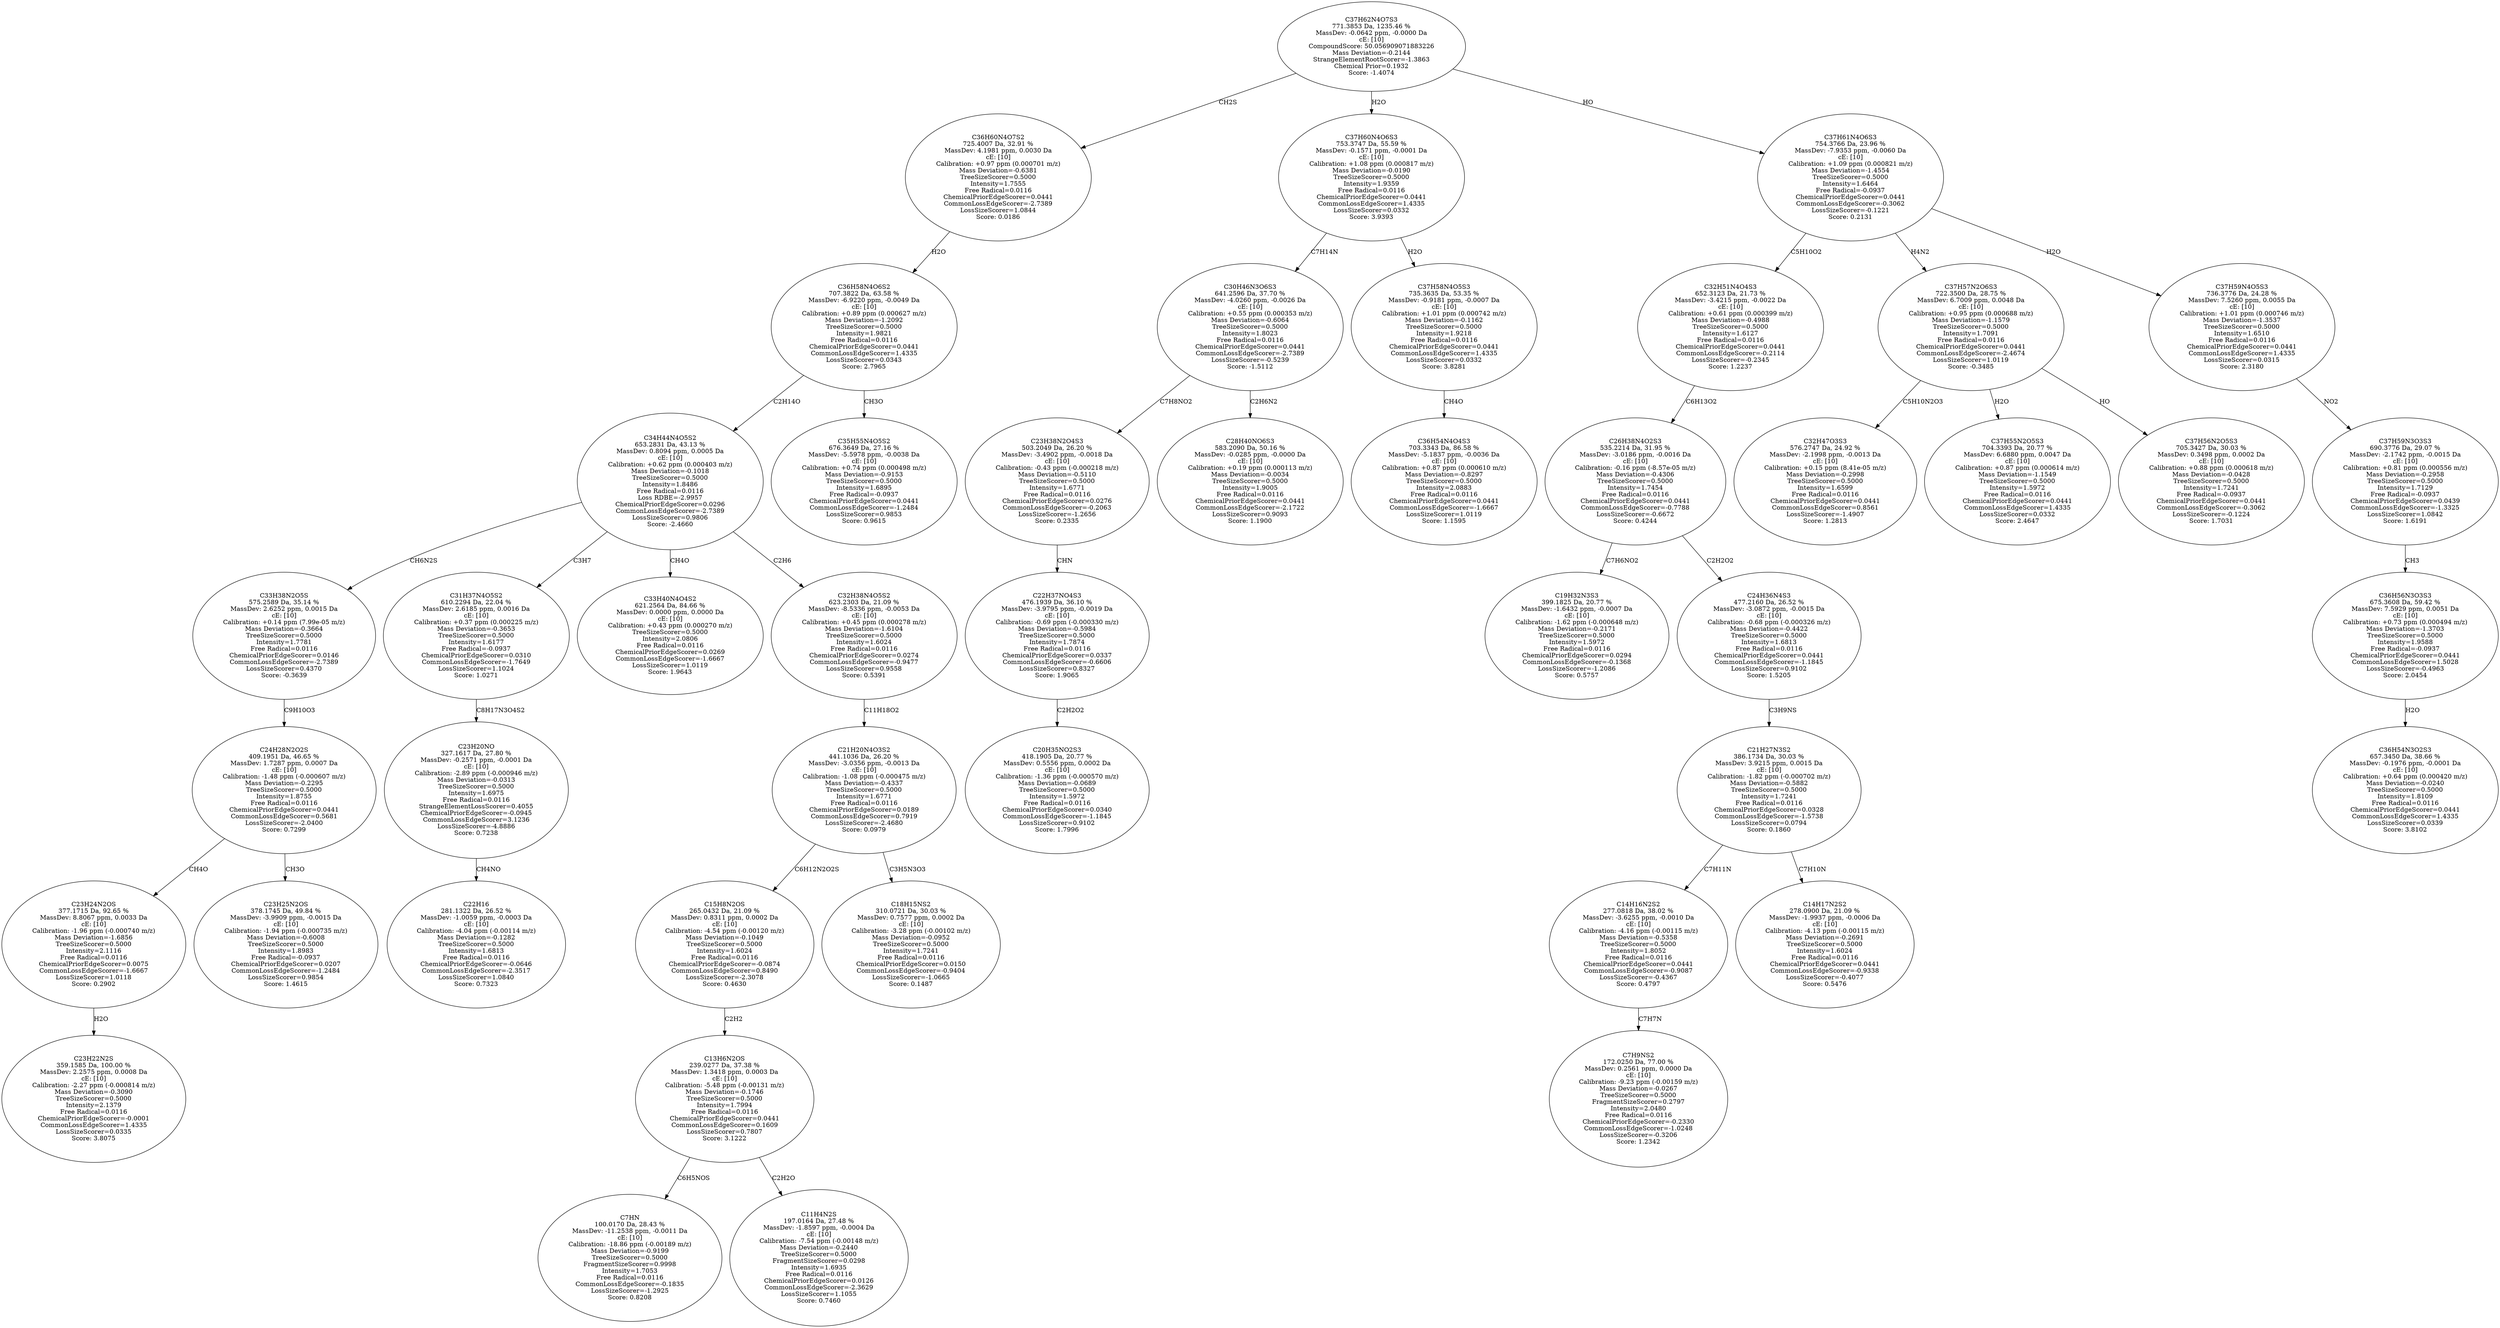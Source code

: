 strict digraph {
v1 [label="C23H22N2S\n359.1585 Da, 100.00 %\nMassDev: 2.2575 ppm, 0.0008 Da\ncE: [10]\nCalibration: -2.27 ppm (-0.000814 m/z)\nMass Deviation=-0.3090\nTreeSizeScorer=0.5000\nIntensity=2.1379\nFree Radical=0.0116\nChemicalPriorEdgeScorer=-0.0001\nCommonLossEdgeScorer=1.4335\nLossSizeScorer=0.0335\nScore: 3.8075"];
v2 [label="C23H24N2OS\n377.1715 Da, 92.65 %\nMassDev: 8.8067 ppm, 0.0033 Da\ncE: [10]\nCalibration: -1.96 ppm (-0.000740 m/z)\nMass Deviation=-1.6856\nTreeSizeScorer=0.5000\nIntensity=2.1116\nFree Radical=0.0116\nChemicalPriorEdgeScorer=0.0075\nCommonLossEdgeScorer=-1.6667\nLossSizeScorer=1.0118\nScore: 0.2902"];
v3 [label="C23H25N2OS\n378.1745 Da, 49.84 %\nMassDev: -3.9909 ppm, -0.0015 Da\ncE: [10]\nCalibration: -1.94 ppm (-0.000735 m/z)\nMass Deviation=-0.6008\nTreeSizeScorer=0.5000\nIntensity=1.8983\nFree Radical=-0.0937\nChemicalPriorEdgeScorer=0.0207\nCommonLossEdgeScorer=-1.2484\nLossSizeScorer=0.9854\nScore: 1.4615"];
v4 [label="C24H28N2O2S\n409.1951 Da, 46.65 %\nMassDev: 1.7287 ppm, 0.0007 Da\ncE: [10]\nCalibration: -1.48 ppm (-0.000607 m/z)\nMass Deviation=-0.2295\nTreeSizeScorer=0.5000\nIntensity=1.8755\nFree Radical=0.0116\nChemicalPriorEdgeScorer=0.0441\nCommonLossEdgeScorer=0.5681\nLossSizeScorer=-2.0400\nScore: 0.7299"];
v5 [label="C33H38N2O5S\n575.2589 Da, 35.14 %\nMassDev: 2.6252 ppm, 0.0015 Da\ncE: [10]\nCalibration: +0.14 ppm (7.99e-05 m/z)\nMass Deviation=-0.3664\nTreeSizeScorer=0.5000\nIntensity=1.7781\nFree Radical=0.0116\nChemicalPriorEdgeScorer=0.0146\nCommonLossEdgeScorer=-2.7389\nLossSizeScorer=0.4370\nScore: -0.3639"];
v6 [label="C22H16\n281.1322 Da, 26.52 %\nMassDev: -1.0059 ppm, -0.0003 Da\ncE: [10]\nCalibration: -4.04 ppm (-0.00114 m/z)\nMass Deviation=-0.1282\nTreeSizeScorer=0.5000\nIntensity=1.6813\nFree Radical=0.0116\nChemicalPriorEdgeScorer=-0.0646\nCommonLossEdgeScorer=-2.3517\nLossSizeScorer=1.0840\nScore: 0.7323"];
v7 [label="C23H20NO\n327.1617 Da, 27.80 %\nMassDev: -0.2571 ppm, -0.0001 Da\ncE: [10]\nCalibration: -2.89 ppm (-0.000946 m/z)\nMass Deviation=-0.0313\nTreeSizeScorer=0.5000\nIntensity=1.6975\nFree Radical=0.0116\nStrangeElementLossScorer=0.4055\nChemicalPriorEdgeScorer=-0.0945\nCommonLossEdgeScorer=3.1236\nLossSizeScorer=-4.8886\nScore: 0.7238"];
v8 [label="C31H37N4O5S2\n610.2294 Da, 22.04 %\nMassDev: 2.6185 ppm, 0.0016 Da\ncE: [10]\nCalibration: +0.37 ppm (0.000225 m/z)\nMass Deviation=-0.3653\nTreeSizeScorer=0.5000\nIntensity=1.6177\nFree Radical=-0.0937\nChemicalPriorEdgeScorer=0.0310\nCommonLossEdgeScorer=-1.7649\nLossSizeScorer=1.1024\nScore: 1.0271"];
v9 [label="C33H40N4O4S2\n621.2564 Da, 84.66 %\nMassDev: 0.0000 ppm, 0.0000 Da\ncE: [10]\nCalibration: +0.43 ppm (0.000270 m/z)\nTreeSizeScorer=0.5000\nIntensity=2.0806\nFree Radical=0.0116\nChemicalPriorEdgeScorer=0.0269\nCommonLossEdgeScorer=-1.6667\nLossSizeScorer=1.0119\nScore: 1.9643"];
v10 [label="C7HN\n100.0170 Da, 28.43 %\nMassDev: -11.2538 ppm, -0.0011 Da\ncE: [10]\nCalibration: -18.86 ppm (-0.00189 m/z)\nMass Deviation=-0.9199\nTreeSizeScorer=0.5000\nFragmentSizeScorer=0.9998\nIntensity=1.7053\nFree Radical=0.0116\nCommonLossEdgeScorer=-0.1835\nLossSizeScorer=-1.2925\nScore: 0.8208"];
v11 [label="C11H4N2S\n197.0164 Da, 27.48 %\nMassDev: -1.8597 ppm, -0.0004 Da\ncE: [10]\nCalibration: -7.54 ppm (-0.00148 m/z)\nMass Deviation=-0.2440\nTreeSizeScorer=0.5000\nFragmentSizeScorer=0.0298\nIntensity=1.6935\nFree Radical=0.0116\nChemicalPriorEdgeScorer=0.0126\nCommonLossEdgeScorer=-2.3629\nLossSizeScorer=1.1055\nScore: 0.7460"];
v12 [label="C13H6N2OS\n239.0277 Da, 37.38 %\nMassDev: 1.3418 ppm, 0.0003 Da\ncE: [10]\nCalibration: -5.48 ppm (-0.00131 m/z)\nMass Deviation=-0.1746\nTreeSizeScorer=0.5000\nIntensity=1.7994\nFree Radical=0.0116\nChemicalPriorEdgeScorer=0.0441\nCommonLossEdgeScorer=0.1609\nLossSizeScorer=0.7807\nScore: 3.1222"];
v13 [label="C15H8N2OS\n265.0432 Da, 21.09 %\nMassDev: 0.8311 ppm, 0.0002 Da\ncE: [10]\nCalibration: -4.54 ppm (-0.00120 m/z)\nMass Deviation=-0.1049\nTreeSizeScorer=0.5000\nIntensity=1.6024\nFree Radical=0.0116\nChemicalPriorEdgeScorer=-0.0874\nCommonLossEdgeScorer=0.8490\nLossSizeScorer=-2.3078\nScore: 0.4630"];
v14 [label="C18H15NS2\n310.0721 Da, 30.03 %\nMassDev: 0.7577 ppm, 0.0002 Da\ncE: [10]\nCalibration: -3.28 ppm (-0.00102 m/z)\nMass Deviation=-0.0952\nTreeSizeScorer=0.5000\nIntensity=1.7241\nFree Radical=0.0116\nChemicalPriorEdgeScorer=0.0150\nCommonLossEdgeScorer=-0.9404\nLossSizeScorer=-1.0665\nScore: 0.1487"];
v15 [label="C21H20N4O3S2\n441.1036 Da, 26.20 %\nMassDev: -3.0356 ppm, -0.0013 Da\ncE: [10]\nCalibration: -1.08 ppm (-0.000475 m/z)\nMass Deviation=-0.4337\nTreeSizeScorer=0.5000\nIntensity=1.6771\nFree Radical=0.0116\nChemicalPriorEdgeScorer=0.0189\nCommonLossEdgeScorer=0.7919\nLossSizeScorer=-2.4680\nScore: 0.0979"];
v16 [label="C32H38N4O5S2\n623.2303 Da, 21.09 %\nMassDev: -8.5336 ppm, -0.0053 Da\ncE: [10]\nCalibration: +0.45 ppm (0.000278 m/z)\nMass Deviation=-1.6104\nTreeSizeScorer=0.5000\nIntensity=1.6024\nFree Radical=0.0116\nChemicalPriorEdgeScorer=0.0274\nCommonLossEdgeScorer=-0.9477\nLossSizeScorer=0.9558\nScore: 0.5391"];
v17 [label="C34H44N4O5S2\n653.2831 Da, 43.13 %\nMassDev: 0.8094 ppm, 0.0005 Da\ncE: [10]\nCalibration: +0.62 ppm (0.000403 m/z)\nMass Deviation=-0.1018\nTreeSizeScorer=0.5000\nIntensity=1.8486\nFree Radical=0.0116\nLoss RDBE=-2.9957\nChemicalPriorEdgeScorer=0.0296\nCommonLossEdgeScorer=-2.7389\nLossSizeScorer=0.9806\nScore: -2.4660"];
v18 [label="C35H55N4O5S2\n676.3649 Da, 27.16 %\nMassDev: -5.5978 ppm, -0.0038 Da\ncE: [10]\nCalibration: +0.74 ppm (0.000498 m/z)\nMass Deviation=-0.9153\nTreeSizeScorer=0.5000\nIntensity=1.6895\nFree Radical=-0.0937\nChemicalPriorEdgeScorer=0.0441\nCommonLossEdgeScorer=-1.2484\nLossSizeScorer=0.9853\nScore: 0.9615"];
v19 [label="C36H58N4O6S2\n707.3822 Da, 63.58 %\nMassDev: -6.9220 ppm, -0.0049 Da\ncE: [10]\nCalibration: +0.89 ppm (0.000627 m/z)\nMass Deviation=-1.2092\nTreeSizeScorer=0.5000\nIntensity=1.9821\nFree Radical=0.0116\nChemicalPriorEdgeScorer=0.0441\nCommonLossEdgeScorer=1.4335\nLossSizeScorer=0.0343\nScore: 2.7965"];
v20 [label="C36H60N4O7S2\n725.4007 Da, 32.91 %\nMassDev: 4.1981 ppm, 0.0030 Da\ncE: [10]\nCalibration: +0.97 ppm (0.000701 m/z)\nMass Deviation=-0.6381\nTreeSizeScorer=0.5000\nIntensity=1.7555\nFree Radical=0.0116\nChemicalPriorEdgeScorer=0.0441\nCommonLossEdgeScorer=-2.7389\nLossSizeScorer=1.0844\nScore: 0.0186"];
v21 [label="C20H35NO2S3\n418.1905 Da, 20.77 %\nMassDev: 0.5556 ppm, 0.0002 Da\ncE: [10]\nCalibration: -1.36 ppm (-0.000570 m/z)\nMass Deviation=-0.0689\nTreeSizeScorer=0.5000\nIntensity=1.5972\nFree Radical=0.0116\nChemicalPriorEdgeScorer=0.0340\nCommonLossEdgeScorer=-1.1845\nLossSizeScorer=0.9102\nScore: 1.7996"];
v22 [label="C22H37NO4S3\n476.1939 Da, 36.10 %\nMassDev: -3.9795 ppm, -0.0019 Da\ncE: [10]\nCalibration: -0.69 ppm (-0.000330 m/z)\nMass Deviation=-0.5984\nTreeSizeScorer=0.5000\nIntensity=1.7874\nFree Radical=0.0116\nChemicalPriorEdgeScorer=0.0337\nCommonLossEdgeScorer=-0.6606\nLossSizeScorer=0.8327\nScore: 1.9065"];
v23 [label="C23H38N2O4S3\n503.2049 Da, 26.20 %\nMassDev: -3.4902 ppm, -0.0018 Da\ncE: [10]\nCalibration: -0.43 ppm (-0.000218 m/z)\nMass Deviation=-0.5110\nTreeSizeScorer=0.5000\nIntensity=1.6771\nFree Radical=0.0116\nChemicalPriorEdgeScorer=0.0276\nCommonLossEdgeScorer=-0.2063\nLossSizeScorer=-1.2656\nScore: 0.2335"];
v24 [label="C28H40NO6S3\n583.2090 Da, 50.16 %\nMassDev: -0.0285 ppm, -0.0000 Da\ncE: [10]\nCalibration: +0.19 ppm (0.000113 m/z)\nMass Deviation=-0.0034\nTreeSizeScorer=0.5000\nIntensity=1.9005\nFree Radical=0.0116\nChemicalPriorEdgeScorer=0.0441\nCommonLossEdgeScorer=-2.1722\nLossSizeScorer=0.9093\nScore: 1.1900"];
v25 [label="C30H46N3O6S3\n641.2596 Da, 37.70 %\nMassDev: -4.0260 ppm, -0.0026 Da\ncE: [10]\nCalibration: +0.55 ppm (0.000353 m/z)\nMass Deviation=-0.6064\nTreeSizeScorer=0.5000\nIntensity=1.8023\nFree Radical=0.0116\nChemicalPriorEdgeScorer=0.0441\nCommonLossEdgeScorer=-2.7389\nLossSizeScorer=-0.5239\nScore: -1.5112"];
v26 [label="C36H54N4O4S3\n703.3343 Da, 86.58 %\nMassDev: -5.1837 ppm, -0.0036 Da\ncE: [10]\nCalibration: +0.87 ppm (0.000610 m/z)\nMass Deviation=-0.8297\nTreeSizeScorer=0.5000\nIntensity=2.0883\nFree Radical=0.0116\nChemicalPriorEdgeScorer=0.0441\nCommonLossEdgeScorer=-1.6667\nLossSizeScorer=1.0119\nScore: 1.1595"];
v27 [label="C37H58N4O5S3\n735.3635 Da, 53.35 %\nMassDev: -0.9181 ppm, -0.0007 Da\ncE: [10]\nCalibration: +1.01 ppm (0.000742 m/z)\nMass Deviation=-0.1162\nTreeSizeScorer=0.5000\nIntensity=1.9218\nFree Radical=0.0116\nChemicalPriorEdgeScorer=0.0441\nCommonLossEdgeScorer=1.4335\nLossSizeScorer=0.0332\nScore: 3.8281"];
v28 [label="C37H60N4O6S3\n753.3747 Da, 55.59 %\nMassDev: -0.1571 ppm, -0.0001 Da\ncE: [10]\nCalibration: +1.08 ppm (0.000817 m/z)\nMass Deviation=-0.0190\nTreeSizeScorer=0.5000\nIntensity=1.9359\nFree Radical=0.0116\nChemicalPriorEdgeScorer=0.0441\nCommonLossEdgeScorer=1.4335\nLossSizeScorer=0.0332\nScore: 3.9393"];
v29 [label="C19H32N3S3\n399.1825 Da, 20.77 %\nMassDev: -1.6432 ppm, -0.0007 Da\ncE: [10]\nCalibration: -1.62 ppm (-0.000648 m/z)\nMass Deviation=-0.2171\nTreeSizeScorer=0.5000\nIntensity=1.5972\nFree Radical=0.0116\nChemicalPriorEdgeScorer=0.0294\nCommonLossEdgeScorer=-0.1368\nLossSizeScorer=-1.2086\nScore: 0.5757"];
v30 [label="C7H9NS2\n172.0250 Da, 77.00 %\nMassDev: 0.2561 ppm, 0.0000 Da\ncE: [10]\nCalibration: -9.23 ppm (-0.00159 m/z)\nMass Deviation=-0.0267\nTreeSizeScorer=0.5000\nFragmentSizeScorer=0.2797\nIntensity=2.0480\nFree Radical=0.0116\nChemicalPriorEdgeScorer=-0.2330\nCommonLossEdgeScorer=-1.0248\nLossSizeScorer=-0.3206\nScore: 1.2342"];
v31 [label="C14H16N2S2\n277.0818 Da, 38.02 %\nMassDev: -3.6255 ppm, -0.0010 Da\ncE: [10]\nCalibration: -4.16 ppm (-0.00115 m/z)\nMass Deviation=-0.5358\nTreeSizeScorer=0.5000\nIntensity=1.8052\nFree Radical=0.0116\nChemicalPriorEdgeScorer=0.0441\nCommonLossEdgeScorer=-0.9087\nLossSizeScorer=-0.4367\nScore: 0.4797"];
v32 [label="C14H17N2S2\n278.0900 Da, 21.09 %\nMassDev: -1.9937 ppm, -0.0006 Da\ncE: [10]\nCalibration: -4.13 ppm (-0.00115 m/z)\nMass Deviation=-0.2691\nTreeSizeScorer=0.5000\nIntensity=1.6024\nFree Radical=0.0116\nChemicalPriorEdgeScorer=0.0441\nCommonLossEdgeScorer=-0.9338\nLossSizeScorer=-0.4077\nScore: 0.5476"];
v33 [label="C21H27N3S2\n386.1734 Da, 30.03 %\nMassDev: 3.9215 ppm, 0.0015 Da\ncE: [10]\nCalibration: -1.82 ppm (-0.000702 m/z)\nMass Deviation=-0.5882\nTreeSizeScorer=0.5000\nIntensity=1.7241\nFree Radical=0.0116\nChemicalPriorEdgeScorer=0.0328\nCommonLossEdgeScorer=-1.5738\nLossSizeScorer=0.0794\nScore: 0.1860"];
v34 [label="C24H36N4S3\n477.2160 Da, 26.52 %\nMassDev: -3.0872 ppm, -0.0015 Da\ncE: [10]\nCalibration: -0.68 ppm (-0.000326 m/z)\nMass Deviation=-0.4422\nTreeSizeScorer=0.5000\nIntensity=1.6813\nFree Radical=0.0116\nChemicalPriorEdgeScorer=0.0441\nCommonLossEdgeScorer=-1.1845\nLossSizeScorer=0.9102\nScore: 1.5205"];
v35 [label="C26H38N4O2S3\n535.2214 Da, 31.95 %\nMassDev: -3.0186 ppm, -0.0016 Da\ncE: [10]\nCalibration: -0.16 ppm (-8.57e-05 m/z)\nMass Deviation=-0.4306\nTreeSizeScorer=0.5000\nIntensity=1.7454\nFree Radical=0.0116\nChemicalPriorEdgeScorer=0.0441\nCommonLossEdgeScorer=-0.7788\nLossSizeScorer=-0.6672\nScore: 0.4244"];
v36 [label="C32H51N4O4S3\n652.3123 Da, 21.73 %\nMassDev: -3.4215 ppm, -0.0022 Da\ncE: [10]\nCalibration: +0.61 ppm (0.000399 m/z)\nMass Deviation=-0.4988\nTreeSizeScorer=0.5000\nIntensity=1.6127\nFree Radical=0.0116\nChemicalPriorEdgeScorer=0.0441\nCommonLossEdgeScorer=-0.2114\nLossSizeScorer=-0.2345\nScore: 1.2237"];
v37 [label="C32H47O3S3\n576.2747 Da, 24.92 %\nMassDev: -2.1998 ppm, -0.0013 Da\ncE: [10]\nCalibration: +0.15 ppm (8.41e-05 m/z)\nMass Deviation=-0.2998\nTreeSizeScorer=0.5000\nIntensity=1.6599\nFree Radical=0.0116\nChemicalPriorEdgeScorer=0.0441\nCommonLossEdgeScorer=0.8561\nLossSizeScorer=-1.4907\nScore: 1.2813"];
v38 [label="C37H55N2O5S3\n704.3393 Da, 20.77 %\nMassDev: 6.6880 ppm, 0.0047 Da\ncE: [10]\nCalibration: +0.87 ppm (0.000614 m/z)\nMass Deviation=-1.1549\nTreeSizeScorer=0.5000\nIntensity=1.5972\nFree Radical=0.0116\nChemicalPriorEdgeScorer=0.0441\nCommonLossEdgeScorer=1.4335\nLossSizeScorer=0.0332\nScore: 2.4647"];
v39 [label="C37H56N2O5S3\n705.3427 Da, 30.03 %\nMassDev: 0.3498 ppm, 0.0002 Da\ncE: [10]\nCalibration: +0.88 ppm (0.000618 m/z)\nMass Deviation=-0.0428\nTreeSizeScorer=0.5000\nIntensity=1.7241\nFree Radical=-0.0937\nChemicalPriorEdgeScorer=0.0441\nCommonLossEdgeScorer=-0.3062\nLossSizeScorer=-0.1224\nScore: 1.7031"];
v40 [label="C37H57N2O6S3\n722.3500 Da, 28.75 %\nMassDev: 6.7009 ppm, 0.0048 Da\ncE: [10]\nCalibration: +0.95 ppm (0.000688 m/z)\nMass Deviation=-1.1579\nTreeSizeScorer=0.5000\nIntensity=1.7091\nFree Radical=0.0116\nChemicalPriorEdgeScorer=0.0441\nCommonLossEdgeScorer=-2.4674\nLossSizeScorer=1.0119\nScore: -0.3485"];
v41 [label="C36H54N3O2S3\n657.3450 Da, 38.66 %\nMassDev: -0.1976 ppm, -0.0001 Da\ncE: [10]\nCalibration: +0.64 ppm (0.000420 m/z)\nMass Deviation=-0.0240\nTreeSizeScorer=0.5000\nIntensity=1.8109\nFree Radical=0.0116\nChemicalPriorEdgeScorer=0.0441\nCommonLossEdgeScorer=1.4335\nLossSizeScorer=0.0339\nScore: 3.8102"];
v42 [label="C36H56N3O3S3\n675.3608 Da, 59.42 %\nMassDev: 7.5929 ppm, 0.0051 Da\ncE: [10]\nCalibration: +0.73 ppm (0.000494 m/z)\nMass Deviation=-1.3703\nTreeSizeScorer=0.5000\nIntensity=1.9588\nFree Radical=-0.0937\nChemicalPriorEdgeScorer=0.0441\nCommonLossEdgeScorer=1.5028\nLossSizeScorer=-0.4963\nScore: 2.0454"];
v43 [label="C37H59N3O3S3\n690.3776 Da, 29.07 %\nMassDev: -2.1742 ppm, -0.0015 Da\ncE: [10]\nCalibration: +0.81 ppm (0.000556 m/z)\nMass Deviation=-0.2958\nTreeSizeScorer=0.5000\nIntensity=1.7129\nFree Radical=-0.0937\nChemicalPriorEdgeScorer=0.0439\nCommonLossEdgeScorer=-1.3325\nLossSizeScorer=1.0842\nScore: 1.6191"];
v44 [label="C37H59N4O5S3\n736.3776 Da, 24.28 %\nMassDev: 7.5260 ppm, 0.0055 Da\ncE: [10]\nCalibration: +1.01 ppm (0.000746 m/z)\nMass Deviation=-1.3537\nTreeSizeScorer=0.5000\nIntensity=1.6510\nFree Radical=0.0116\nChemicalPriorEdgeScorer=0.0441\nCommonLossEdgeScorer=1.4335\nLossSizeScorer=0.0315\nScore: 2.3180"];
v45 [label="C37H61N4O6S3\n754.3766 Da, 23.96 %\nMassDev: -7.9353 ppm, -0.0060 Da\ncE: [10]\nCalibration: +1.09 ppm (0.000821 m/z)\nMass Deviation=-1.4554\nTreeSizeScorer=0.5000\nIntensity=1.6464\nFree Radical=-0.0937\nChemicalPriorEdgeScorer=0.0441\nCommonLossEdgeScorer=-0.3062\nLossSizeScorer=-0.1221\nScore: 0.2131"];
v46 [label="C37H62N4O7S3\n771.3853 Da, 1235.46 %\nMassDev: -0.0642 ppm, -0.0000 Da\ncE: [10]\nCompoundScore: 50.056909071883226\nMass Deviation=-0.2144\nStrangeElementRootScorer=-1.3863\nChemical Prior=0.1932\nScore: -1.4074"];
v2 -> v1 [label="H2O"];
v4 -> v2 [label="CH4O"];
v4 -> v3 [label="CH3O"];
v5 -> v4 [label="C9H10O3"];
v17 -> v5 [label="CH6N2S"];
v7 -> v6 [label="CH4NO"];
v8 -> v7 [label="C8H17N3O4S2"];
v17 -> v8 [label="C3H7"];
v17 -> v9 [label="CH4O"];
v12 -> v10 [label="C6H5NOS"];
v12 -> v11 [label="C2H2O"];
v13 -> v12 [label="C2H2"];
v15 -> v13 [label="C6H12N2O2S"];
v15 -> v14 [label="C3H5N3O3"];
v16 -> v15 [label="C11H18O2"];
v17 -> v16 [label="C2H6"];
v19 -> v17 [label="C2H14O"];
v19 -> v18 [label="CH3O"];
v20 -> v19 [label="H2O"];
v46 -> v20 [label="CH2S"];
v22 -> v21 [label="C2H2O2"];
v23 -> v22 [label="CHN"];
v25 -> v23 [label="C7H8NO2"];
v25 -> v24 [label="C2H6N2"];
v28 -> v25 [label="C7H14N"];
v27 -> v26 [label="CH4O"];
v28 -> v27 [label="H2O"];
v46 -> v28 [label="H2O"];
v35 -> v29 [label="C7H6NO2"];
v31 -> v30 [label="C7H7N"];
v33 -> v31 [label="C7H11N"];
v33 -> v32 [label="C7H10N"];
v34 -> v33 [label="C3H9NS"];
v35 -> v34 [label="C2H2O2"];
v36 -> v35 [label="C6H13O2"];
v45 -> v36 [label="C5H10O2"];
v40 -> v37 [label="C5H10N2O3"];
v40 -> v38 [label="H2O"];
v40 -> v39 [label="HO"];
v45 -> v40 [label="H4N2"];
v42 -> v41 [label="H2O"];
v43 -> v42 [label="CH3"];
v44 -> v43 [label="NO2"];
v45 -> v44 [label="H2O"];
v46 -> v45 [label="HO"];
}